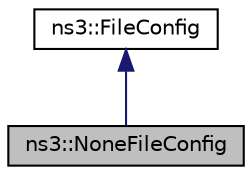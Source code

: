 digraph "ns3::NoneFileConfig"
{
 // LATEX_PDF_SIZE
  edge [fontname="Helvetica",fontsize="10",labelfontname="Helvetica",labelfontsize="10"];
  node [fontname="Helvetica",fontsize="10",shape=record];
  Node1 [label="ns3::NoneFileConfig",height=0.2,width=0.4,color="black", fillcolor="grey75", style="filled", fontcolor="black",tooltip="A dummy class (does nothing)"];
  Node2 -> Node1 [dir="back",color="midnightblue",fontsize="10",style="solid",fontname="Helvetica"];
  Node2 [label="ns3::FileConfig",height=0.2,width=0.4,color="black", fillcolor="white", style="filled",URL="$classns3_1_1_file_config.html",tooltip="base class for ConfigStore classes using files"];
}
